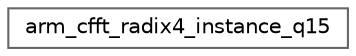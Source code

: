 digraph "Graphical Class Hierarchy"
{
 // LATEX_PDF_SIZE
  bgcolor="transparent";
  edge [fontname=Helvetica,fontsize=10,labelfontname=Helvetica,labelfontsize=10];
  node [fontname=Helvetica,fontsize=10,shape=box,height=0.2,width=0.4];
  rankdir="LR";
  Node0 [id="Node000000",label="arm_cfft_radix4_instance_q15",height=0.2,width=0.4,color="grey40", fillcolor="white", style="filled",URL="$structarm__cfft__radix4__instance__q15.html",tooltip="Instance structure for the Q15 CFFT/CIFFT function."];
}

